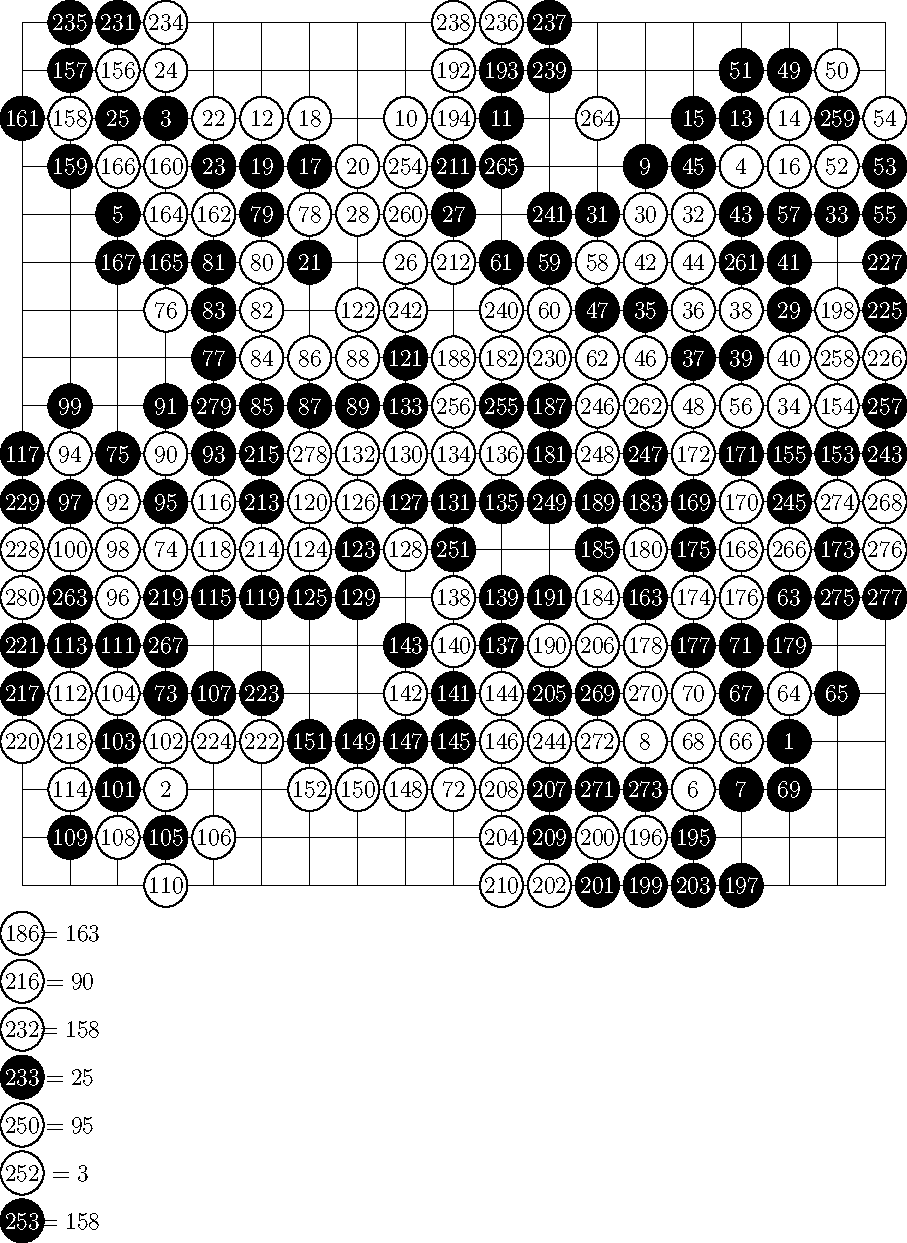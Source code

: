 size(16cm,0);
for(int i = 0; i<19; ++i) {
	draw((0,i)--(18,i), black+0.15mm);
	draw((i,0)--(i,18), black+0.15mm);
}
pair x1 = (3,3),x2 = (9,3),x3 = (15,3),x4 = (3,9),x5 = (9,9),x6 = (15,9),x7 = (3,15),x8 = (9,15),x9 = (15,15);
filldraw(circle(x1,0.1),black);
filldraw(circle(x2,0.1),black);
filldraw(circle(x3,0.1),black);
filldraw(circle(x4,0.1),black);
filldraw(circle(x5,0.1),black);
filldraw(circle(x6,0.1),black);
filldraw(circle(x7,0.1),black);
filldraw(circle(x8,0.1),black);
filldraw(circle(x9,0.1),black);

pair p1=(16, 3);
filldraw(circle(p1, 0.45), black);
label("$1$", p1, white);
pair p2=(3, 2);
filldraw(circle(p2, 0.45), white);
label("$2$", p2, black);
pair p3=(3, 16);
filldraw(circle(p3, 0.45), black);
label("$3$", p3, white);
pair p4=(15, 15);
filldraw(circle(p4, 0.45), white);
label("$4$", p4, black);
pair p5=(2, 14);
filldraw(circle(p5, 0.45), black);
label("$5$", p5, white);
pair p6=(14, 2);
filldraw(circle(p6, 0.45), white);
label("$6$", p6, black);
pair p7=(15, 2);
filldraw(circle(p7, 0.45), black);
label("$7$", p7, white);
pair p8=(13, 3);
filldraw(circle(p8, 0.45), white);
label("$8$", p8, black);
pair p9=(13, 15);
filldraw(circle(p9, 0.45), black);
label("$9$", p9, white);
pair p10=(8, 16);
filldraw(circle(p10, 0.45), white);
label("$10$", p10, black);
pair p11=(10, 16);
filldraw(circle(p11, 0.45), black);
label("$11$", p11, white);
pair p12=(5, 16);
filldraw(circle(p12, 0.45), white);
label("$12$", p12, black);
pair p13=(15, 16);
filldraw(circle(p13, 0.45), black);
label("$13$", p13, white);
pair p14=(16, 16);
filldraw(circle(p14, 0.45), white);
label("$14$", p14, black);
pair p15=(14, 16);
filldraw(circle(p15, 0.45), black);
label("$15$", p15, white);
pair p16=(16, 15);
filldraw(circle(p16, 0.45), white);
label("$16$", p16, black);
pair p17=(6, 15);
filldraw(circle(p17, 0.45), black);
label("$17$", p17, white);
pair p18=(6, 16);
filldraw(circle(p18, 0.45), white);
label("$18$", p18, black);
pair p19=(5, 15);
filldraw(circle(p19, 0.45), black);
label("$19$", p19, white);
pair p20=(7, 15);
filldraw(circle(p20, 0.45), white);
label("$20$", p20, black);
pair p21=(6, 13);
filldraw(circle(p21, 0.45), black);
label("$21$", p21, white);
pair p22=(4, 16);
filldraw(circle(p22, 0.45), white);
label("$22$", p22, black);
pair p23=(4, 15);
filldraw(circle(p23, 0.45), black);
label("$23$", p23, white);
pair p24=(3, 17);
filldraw(circle(p24, 0.45), white);
label("$24$", p24, black);
pair p25=(2, 16);
filldraw(circle(p25, 0.45), black);
label("$25$", p25, white);
pair p26=(8, 13);
filldraw(circle(p26, 0.45), white);
label("$26$", p26, black);
pair p27=(9, 14);
filldraw(circle(p27, 0.45), black);
label("$27$", p27, white);
pair p28=(7, 14);
filldraw(circle(p28, 0.45), white);
label("$28$", p28, black);
pair p29=(16, 12);
filldraw(circle(p29, 0.45), black);
label("$29$", p29, white);
pair p30=(13, 14);
filldraw(circle(p30, 0.45), white);
label("$30$", p30, black);
pair p31=(12, 14);
filldraw(circle(p31, 0.45), black);
label("$31$", p31, white);
pair p32=(14, 14);
filldraw(circle(p32, 0.45), white);
label("$32$", p32, black);
pair p33=(17, 14);
filldraw(circle(p33, 0.45), black);
label("$33$", p33, white);
pair p34=(16, 10);
filldraw(circle(p34, 0.45), white);
label("$34$", p34, black);
pair p35=(13, 12);
filldraw(circle(p35, 0.45), black);
label("$35$", p35, white);
pair p36=(14, 12);
filldraw(circle(p36, 0.45), white);
label("$36$", p36, black);
pair p37=(14, 11);
filldraw(circle(p37, 0.45), black);
label("$37$", p37, white);
pair p38=(15, 12);
filldraw(circle(p38, 0.45), white);
label("$38$", p38, black);
pair p39=(15, 11);
filldraw(circle(p39, 0.45), black);
label("$39$", p39, white);
pair p40=(16, 11);
filldraw(circle(p40, 0.45), white);
label("$40$", p40, black);
pair p41=(16, 13);
filldraw(circle(p41, 0.45), black);
label("$41$", p41, white);
pair p42=(13, 13);
filldraw(circle(p42, 0.45), white);
label("$42$", p42, black);
pair p43=(15, 14);
filldraw(circle(p43, 0.45), black);
label("$43$", p43, white);
pair p44=(14, 13);
filldraw(circle(p44, 0.45), white);
label("$44$", p44, black);
pair p45=(14, 15);
filldraw(circle(p45, 0.45), black);
label("$45$", p45, white);
pair p46=(13, 11);
filldraw(circle(p46, 0.45), white);
label("$46$", p46, black);
pair p47=(12, 12);
filldraw(circle(p47, 0.45), black);
label("$47$", p47, white);
pair p48=(14, 10);
filldraw(circle(p48, 0.45), white);
label("$48$", p48, black);
pair p49=(16, 17);
filldraw(circle(p49, 0.45), black);
label("$49$", p49, white);
pair p50=(17, 17);
filldraw(circle(p50, 0.45), white);
label("$50$", p50, black);
pair p51=(15, 17);
filldraw(circle(p51, 0.45), black);
label("$51$", p51, white);
pair p52=(17, 15);
filldraw(circle(p52, 0.45), white);
label("$52$", p52, black);
pair p53=(18, 15);
filldraw(circle(p53, 0.45), black);
label("$53$", p53, white);
pair p54=(18, 16);
filldraw(circle(p54, 0.45), white);
label("$54$", p54, black);
pair p55=(18, 14);
filldraw(circle(p55, 0.45), black);
label("$55$", p55, white);
pair p56=(15, 10);
filldraw(circle(p56, 0.45), white);
label("$56$", p56, black);
pair p57=(16, 14);
filldraw(circle(p57, 0.45), black);
label("$57$", p57, white);
pair p58=(12, 13);
filldraw(circle(p58, 0.45), white);
label("$58$", p58, black);
pair p59=(11, 13);
filldraw(circle(p59, 0.45), black);
label("$59$", p59, white);
pair p60=(11, 12);
filldraw(circle(p60, 0.45), white);
label("$60$", p60, black);
pair p61=(10, 13);
filldraw(circle(p61, 0.45), black);
label("$61$", p61, white);
pair p62=(12, 11);
filldraw(circle(p62, 0.45), white);
label("$62$", p62, black);
pair p63=(16, 6);
filldraw(circle(p63, 0.45), black);
label("$63$", p63, white);
pair p64=(16, 4);
filldraw(circle(p64, 0.45), white);
label("$64$", p64, black);
pair p65=(17, 4);
filldraw(circle(p65, 0.45), black);
label("$65$", p65, white);
pair p66=(15, 3);
filldraw(circle(p66, 0.45), white);
label("$66$", p66, black);
pair p67=(15, 4);
filldraw(circle(p67, 0.45), black);
label("$67$", p67, white);
pair p68=(14, 3);
filldraw(circle(p68, 0.45), white);
label("$68$", p68, black);
pair p69=(16, 2);
filldraw(circle(p69, 0.45), black);
label("$69$", p69, white);
pair p70=(14, 4);
filldraw(circle(p70, 0.45), white);
label("$70$", p70, black);
pair p71=(15, 5);
filldraw(circle(p71, 0.45), black);
label("$71$", p71, white);
pair p72=(9, 2);
filldraw(circle(p72, 0.45), white);
label("$72$", p72, black);
pair p73=(3, 4);
filldraw(circle(p73, 0.45), black);
label("$73$", p73, white);
pair p74=(3, 7);
filldraw(circle(p74, 0.45), white);
label("$74$", p74, black);
pair p75=(2, 9);
filldraw(circle(p75, 0.45), black);
label("$75$", p75, white);
pair p76=(3, 12);
filldraw(circle(p76, 0.45), white);
label("$76$", p76, black);
pair p77=(4, 11);
filldraw(circle(p77, 0.45), black);
label("$77$", p77, white);
pair p78=(6, 14);
filldraw(circle(p78, 0.45), white);
label("$78$", p78, black);
pair p79=(5, 14);
filldraw(circle(p79, 0.45), black);
label("$79$", p79, white);
pair p80=(5, 13);
filldraw(circle(p80, 0.45), white);
label("$80$", p80, black);
pair p81=(4, 13);
filldraw(circle(p81, 0.45), black);
label("$81$", p81, white);
pair p82=(5, 12);
filldraw(circle(p82, 0.45), white);
label("$82$", p82, black);
pair p83=(4, 12);
filldraw(circle(p83, 0.45), black);
label("$83$", p83, white);
pair p84=(5, 11);
filldraw(circle(p84, 0.45), white);
label("$84$", p84, black);
pair p85=(5, 10);
filldraw(circle(p85, 0.45), black);
label("$85$", p85, white);
pair p86=(6, 11);
filldraw(circle(p86, 0.45), white);
label("$86$", p86, black);
pair p87=(6, 10);
filldraw(circle(p87, 0.45), black);
label("$87$", p87, white);
pair p88=(7, 11);
filldraw(circle(p88, 0.45), white);
label("$88$", p88, black);
pair p89=(7, 10);
filldraw(circle(p89, 0.45), black);
label("$89$", p89, white);
pair p90=(3, 9);
filldraw(circle(p90, 0.45), white);
label("$90$", p90, black);
pair p91=(3, 10);
filldraw(circle(p91, 0.45), black);
label("$91$", p91, white);
pair p92=(2, 8);
filldraw(circle(p92, 0.45), white);
label("$92$", p92, black);
pair p93=(4, 9);
filldraw(circle(p93, 0.45), black);
label("$93$", p93, white);
pair p94=(1, 9);
filldraw(circle(p94, 0.45), white);
label("$94$", p94, black);
pair p95=(3, 8);
filldraw(circle(p95, 0.45), black);
label("$95$", p95, white);
pair p96=(2, 6);
filldraw(circle(p96, 0.45), white);
label("$96$", p96, black);
pair p97=(1, 8);
filldraw(circle(p97, 0.45), black);
label("$97$", p97, white);
pair p98=(2, 7);
filldraw(circle(p98, 0.45), white);
label("$98$", p98, black);
pair p99=(1, 10);
filldraw(circle(p99, 0.45), black);
label("$99$", p99, white);
pair p100=(1, 7);
filldraw(circle(p100, 0.45), white);
label("$100$", p100, black);
pair p101=(2, 2);
filldraw(circle(p101, 0.45), black);
label("$101$", p101, white);
pair p102=(3, 3);
filldraw(circle(p102, 0.45), white);
label("$102$", p102, black);
pair p103=(2, 3);
filldraw(circle(p103, 0.45), black);
label("$103$", p103, white);
pair p104=(2, 4);
filldraw(circle(p104, 0.45), white);
label("$104$", p104, black);
pair p105=(3, 1);
filldraw(circle(p105, 0.45), black);
label("$105$", p105, white);
pair p106=(4, 1);
filldraw(circle(p106, 0.45), white);
label("$106$", p106, black);
pair p107=(4, 4);
filldraw(circle(p107, 0.45), black);
label("$107$", p107, white);
pair p108=(2, 1);
filldraw(circle(p108, 0.45), white);
label("$108$", p108, black);
pair p109=(1, 1);
filldraw(circle(p109, 0.45), black);
label("$109$", p109, white);
pair p110=(3, 0);
filldraw(circle(p110, 0.45), white);
label("$110$", p110, black);
pair p111=(2, 5);
filldraw(circle(p111, 0.45), black);
label("$111$", p111, white);
pair p112=(1, 4);
filldraw(circle(p112, 0.45), white);
label("$112$", p112, black);
pair p113=(1, 5);
filldraw(circle(p113, 0.45), black);
label("$113$", p113, white);
pair p114=(1, 2);
filldraw(circle(p114, 0.45), white);
label("$114$", p114, black);
pair p115=(4, 6);
filldraw(circle(p115, 0.45), black);
label("$115$", p115, white);
pair p116=(4, 8);
filldraw(circle(p116, 0.45), white);
label("$116$", p116, black);
pair p117=(0, 9);
filldraw(circle(p117, 0.45), black);
label("$117$", p117, white);
pair p118=(4, 7);
filldraw(circle(p118, 0.45), white);
label("$118$", p118, black);
pair p119=(5, 6);
filldraw(circle(p119, 0.45), black);
label("$119$", p119, white);
pair p120=(6, 8);
filldraw(circle(p120, 0.45), white);
label("$120$", p120, black);
pair p121=(8, 11);
filldraw(circle(p121, 0.45), black);
label("$121$", p121, white);
pair p122=(7, 12);
filldraw(circle(p122, 0.45), white);
label("$122$", p122, black);
pair p123=(7, 7);
filldraw(circle(p123, 0.45), black);
label("$123$", p123, white);
pair p124=(6, 7);
filldraw(circle(p124, 0.45), white);
label("$124$", p124, black);
pair p125=(6, 6);
filldraw(circle(p125, 0.45), black);
label("$125$", p125, white);
pair p126=(7, 8);
filldraw(circle(p126, 0.45), white);
label("$126$", p126, black);
pair p127=(8, 8);
filldraw(circle(p127, 0.45), black);
label("$127$", p127, white);
pair p128=(8, 7);
filldraw(circle(p128, 0.45), white);
label("$128$", p128, black);
pair p129=(7, 6);
filldraw(circle(p129, 0.45), black);
label("$129$", p129, white);
pair p130=(8, 9);
filldraw(circle(p130, 0.45), white);
label("$130$", p130, black);
pair p131=(9, 8);
filldraw(circle(p131, 0.45), black);
label("$131$", p131, white);
pair p132=(7, 9);
filldraw(circle(p132, 0.45), white);
label("$132$", p132, black);
pair p133=(8, 10);
filldraw(circle(p133, 0.45), black);
label("$133$", p133, white);
pair p134=(9, 9);
filldraw(circle(p134, 0.45), white);
label("$134$", p134, black);
pair p135=(10, 8);
filldraw(circle(p135, 0.45), black);
label("$135$", p135, white);
pair p136=(10, 9);
filldraw(circle(p136, 0.45), white);
label("$136$", p136, black);
pair p137=(10, 5);
filldraw(circle(p137, 0.45), black);
label("$137$", p137, white);
pair p138=(9, 6);
filldraw(circle(p138, 0.45), white);
label("$138$", p138, black);
pair p139=(10, 6);
filldraw(circle(p139, 0.45), black);
label("$139$", p139, white);
pair p140=(9, 5);
filldraw(circle(p140, 0.45), white);
label("$140$", p140, black);
pair p141=(9, 4);
filldraw(circle(p141, 0.45), black);
label("$141$", p141, white);
pair p142=(8, 4);
filldraw(circle(p142, 0.45), white);
label("$142$", p142, black);
pair p143=(8, 5);
filldraw(circle(p143, 0.45), black);
label("$143$", p143, white);
pair p144=(10, 4);
filldraw(circle(p144, 0.45), white);
label("$144$", p144, black);
pair p145=(9, 3);
filldraw(circle(p145, 0.45), black);
label("$145$", p145, white);
pair p146=(10, 3);
filldraw(circle(p146, 0.45), white);
label("$146$", p146, black);
pair p147=(8, 3);
filldraw(circle(p147, 0.45), black);
label("$147$", p147, white);
pair p148=(8, 2);
filldraw(circle(p148, 0.45), white);
label("$148$", p148, black);
pair p149=(7, 3);
filldraw(circle(p149, 0.45), black);
label("$149$", p149, white);
pair p150=(7, 2);
filldraw(circle(p150, 0.45), white);
label("$150$", p150, black);
pair p151=(6, 3);
filldraw(circle(p151, 0.45), black);
label("$151$", p151, white);
pair p152=(6, 2);
filldraw(circle(p152, 0.45), white);
label("$152$", p152, black);
pair p153=(17, 9);
filldraw(circle(p153, 0.45), black);
label("$153$", p153, white);
pair p154=(17, 10);
filldraw(circle(p154, 0.45), white);
label("$154$", p154, black);
pair p155=(16, 9);
filldraw(circle(p155, 0.45), black);
label("$155$", p155, white);
pair p156=(2, 17);
filldraw(circle(p156, 0.45), white);
label("$156$", p156, black);
pair p157=(1, 17);
filldraw(circle(p157, 0.45), black);
label("$157$", p157, white);
pair p158=(1, 16);
filldraw(circle(p158, 0.45), white);
label("$158$", p158, black);
pair p159=(1, 15);
filldraw(circle(p159, 0.45), black);
label("$159$", p159, white);
pair p160=(3, 15);
filldraw(circle(p160, 0.45), white);
label("$160$", p160, black);
pair p161=(0, 16);
filldraw(circle(p161, 0.45), black);
label("$161$", p161, white);
pair p162=(4, 14);
filldraw(circle(p162, 0.45), white);
label("$162$", p162, black);
pair p163=(13, 6);
filldraw(circle(p163, 0.45), black);
label("$163$", p163, white);
pair p164=(3, 14);
filldraw(circle(p164, 0.45), white);
label("$164$", p164, black);
pair p165=(3, 13);
filldraw(circle(p165, 0.45), black);
label("$165$", p165, white);
pair p166=(2, 15);
filldraw(circle(p166, 0.45), white);
label("$166$", p166, black);
pair p167=(2, 13);
filldraw(circle(p167, 0.45), black);
label("$167$", p167, white);
pair p168=(15, 7);
filldraw(circle(p168, 0.45), white);
label("$168$", p168, black);
pair p169=(14, 8);
filldraw(circle(p169, 0.45), black);
label("$169$", p169, white);
pair p170=(15, 8);
filldraw(circle(p170, 0.45), white);
label("$170$", p170, black);
pair p171=(15, 9);
filldraw(circle(p171, 0.45), black);
label("$171$", p171, white);
pair p172=(14, 9);
filldraw(circle(p172, 0.45), white);
label("$172$", p172, black);
pair p173=(17, 7);
filldraw(circle(p173, 0.45), black);
label("$173$", p173, white);
pair p174=(14, 6);
filldraw(circle(p174, 0.45), white);
label("$174$", p174, black);
pair p175=(14, 7);
filldraw(circle(p175, 0.45), black);
label("$175$", p175, white);
pair p176=(15, 6);
filldraw(circle(p176, 0.45), white);
label("$176$", p176, black);
pair p177=(14, 5);
filldraw(circle(p177, 0.45), black);
label("$177$", p177, white);
pair p178=(13, 5);
filldraw(circle(p178, 0.45), white);
label("$178$", p178, black);
pair p179=(16, 5);
filldraw(circle(p179, 0.45), black);
label("$179$", p179, white);
pair p180=(13, 7);
filldraw(circle(p180, 0.45), white);
label("$180$", p180, black);
pair p181=(11, 9);
filldraw(circle(p181, 0.45), black);
label("$181$", p181, white);
pair p182=(10, 11);
filldraw(circle(p182, 0.45), white);
label("$182$", p182, black);
pair p183=(13, 8);
filldraw(circle(p183, 0.45), black);
label("$183$", p183, white);
pair p184=(12, 6);
filldraw(circle(p184, 0.45), white);
label("$184$", p184, black);
pair p185=(12, 7);
filldraw(circle(p185, 0.45), black);
label("$185$", p185, white);
filldraw(circle((0, -1),0.45), white);
label("$186$",(0, -1), black);
label("$=163$",(1, -1), black);
pair p187=(11, 10);
filldraw(circle(p187, 0.45), black);
label("$187$", p187, white);
pair p188=(9, 11);
filldraw(circle(p188, 0.45), white);
label("$188$", p188, black);
pair p189=(12, 8);
filldraw(circle(p189, 0.45), black);
label("$189$", p189, white);
pair p190=(11, 5);
filldraw(circle(p190, 0.45), white);
label("$190$", p190, black);
pair p191=(11, 6);
filldraw(circle(p191, 0.45), black);
label("$191$", p191, white);
pair p192=(9, 17);
filldraw(circle(p192, 0.45), white);
label("$192$", p192, black);
pair p193=(10, 17);
filldraw(circle(p193, 0.45), black);
label("$193$", p193, white);
pair p194=(9, 16);
filldraw(circle(p194, 0.45), white);
label("$194$", p194, black);
pair p195=(14, 1);
filldraw(circle(p195, 0.45), black);
label("$195$", p195, white);
pair p196=(13, 1);
filldraw(circle(p196, 0.45), white);
label("$196$", p196, black);
pair p197=(15, 0);
filldraw(circle(p197, 0.45), black);
label("$197$", p197, white);
pair p198=(17, 12);
filldraw(circle(p198, 0.45), white);
label("$198$", p198, black);
pair p199=(13, 0);
filldraw(circle(p199, 0.45), black);
label("$199$", p199, white);
pair p200=(12, 1);
filldraw(circle(p200, 0.45), white);
label("$200$", p200, black);
pair p201=(12, 0);
filldraw(circle(p201, 0.45), black);
label("$201$", p201, white);
pair p202=(11, 0);
filldraw(circle(p202, 0.45), white);
label("$202$", p202, black);
pair p203=(14, 0);
filldraw(circle(p203, 0.45), black);
label("$203$", p203, white);
pair p204=(10, 1);
filldraw(circle(p204, 0.45), white);
label("$204$", p204, black);
pair p205=(11, 4);
filldraw(circle(p205, 0.45), black);
label("$205$", p205, white);
pair p206=(12, 5);
filldraw(circle(p206, 0.45), white);
label("$206$", p206, black);
pair p207=(11, 2);
filldraw(circle(p207, 0.45), black);
label("$207$", p207, white);
pair p208=(10, 2);
filldraw(circle(p208, 0.45), white);
label("$208$", p208, black);
pair p209=(11, 1);
filldraw(circle(p209, 0.45), black);
label("$209$", p209, white);
pair p210=(10, 0);
filldraw(circle(p210, 0.45), white);
label("$210$", p210, black);
pair p211=(9, 15);
filldraw(circle(p211, 0.45), black);
label("$211$", p211, white);
pair p212=(9, 13);
filldraw(circle(p212, 0.45), white);
label("$212$", p212, black);
pair p213=(5, 8);
filldraw(circle(p213, 0.45), black);
label("$213$", p213, white);
pair p214=(5, 7);
filldraw(circle(p214, 0.45), white);
label("$214$", p214, black);
pair p215=(5, 9);
filldraw(circle(p215, 0.45), black);
label("$215$", p215, white);
filldraw(circle((0, -2),0.45), white);
label("$216$",(0, -2), black);
label("$=90$",(1, -2), black);
pair p217=(0, 4);
filldraw(circle(p217, 0.45), black);
label("$217$", p217, white);
pair p218=(1, 3);
filldraw(circle(p218, 0.45), white);
label("$218$", p218, black);
pair p219=(3, 6);
filldraw(circle(p219, 0.45), black);
label("$219$", p219, white);
pair p220=(0, 3);
filldraw(circle(p220, 0.45), white);
label("$220$", p220, black);
pair p221=(0, 5);
filldraw(circle(p221, 0.45), black);
label("$221$", p221, white);
pair p222=(5, 3);
filldraw(circle(p222, 0.45), white);
label("$222$", p222, black);
pair p223=(5, 4);
filldraw(circle(p223, 0.45), black);
label("$223$", p223, white);
pair p224=(4, 3);
filldraw(circle(p224, 0.45), white);
label("$224$", p224, black);
pair p225=(18, 12);
filldraw(circle(p225, 0.45), black);
label("$225$", p225, white);
pair p226=(18, 11);
filldraw(circle(p226, 0.45), white);
label("$226$", p226, black);
pair p227=(18, 13);
filldraw(circle(p227, 0.45), black);
label("$227$", p227, white);
pair p228=(0, 7);
filldraw(circle(p228, 0.45), white);
label("$228$", p228, black);
pair p229=(0, 8);
filldraw(circle(p229, 0.45), black);
label("$229$", p229, white);
pair p230=(11, 11);
filldraw(circle(p230, 0.45), white);
label("$230$", p230, black);
pair p231=(2, 18);
filldraw(circle(p231, 0.45), black);
label("$231$", p231, white);
filldraw(circle((0, -3),0.45), white);
label("$232$",(0, -3), black);
label("$=158$",(1, -3), black);
filldraw(circle((0, -4),0.45), black);
label("$233$",(0, -4), white);
label("$=25$",(1, -4), black);
pair p234=(3, 18);
filldraw(circle(p234, 0.45), white);
label("$234$", p234, black);
pair p235=(1, 18);
filldraw(circle(p235, 0.45), black);
label("$235$", p235, white);
pair p236=(10, 18);
filldraw(circle(p236, 0.45), white);
label("$236$", p236, black);
pair p237=(11, 18);
filldraw(circle(p237, 0.45), black);
label("$237$", p237, white);
pair p238=(9, 18);
filldraw(circle(p238, 0.45), white);
label("$238$", p238, black);
pair p239=(11, 17);
filldraw(circle(p239, 0.45), black);
label("$239$", p239, white);
pair p240=(10, 12);
filldraw(circle(p240, 0.45), white);
label("$240$", p240, black);
pair p241=(11, 14);
filldraw(circle(p241, 0.45), black);
label("$241$", p241, white);
pair p242=(8, 12);
filldraw(circle(p242, 0.45), white);
label("$242$", p242, black);
pair p243=(18, 9);
filldraw(circle(p243, 0.45), black);
label("$243$", p243, white);
pair p244=(11, 3);
filldraw(circle(p244, 0.45), white);
label("$244$", p244, black);
pair p245=(16, 8);
filldraw(circle(p245, 0.45), black);
label("$245$", p245, white);
pair p246=(12, 10);
filldraw(circle(p246, 0.45), white);
label("$246$", p246, black);
pair p247=(13, 9);
filldraw(circle(p247, 0.45), black);
label("$247$", p247, white);
pair p248=(12, 9);
filldraw(circle(p248, 0.45), white);
label("$248$", p248, black);
pair p249=(11, 8);
filldraw(circle(p249, 0.45), black);
label("$249$", p249, white);
filldraw(circle((0, -5),0.45), white);
label("$250$",(0, -5), black);
label("$=95$",(1, -5), black);
pair p251=(9, 7);
filldraw(circle(p251, 0.45), black);
label("$251$", p251, white);
filldraw(circle((0, -6),0.45), white);
label("$252$",(0, -6), black);
label("$=3$",(1, -6), black);
filldraw(circle((0, -7),0.45), black);
label("$253$",(0, -7), white);
label("$=158$",(1, -7), black);
pair p254=(8, 15);
filldraw(circle(p254, 0.45), white);
label("$254$", p254, black);
pair p255=(10, 10);
filldraw(circle(p255, 0.45), black);
label("$255$", p255, white);
pair p256=(9, 10);
filldraw(circle(p256, 0.45), white);
label("$256$", p256, black);
pair p257=(18, 10);
filldraw(circle(p257, 0.45), black);
label("$257$", p257, white);
pair p258=(17, 11);
filldraw(circle(p258, 0.45), white);
label("$258$", p258, black);
pair p259=(17, 16);
filldraw(circle(p259, 0.45), black);
label("$259$", p259, white);
pair p260=(8, 14);
filldraw(circle(p260, 0.45), white);
label("$260$", p260, black);
pair p261=(15, 13);
filldraw(circle(p261, 0.45), black);
label("$261$", p261, white);
pair p262=(13, 10);
filldraw(circle(p262, 0.45), white);
label("$262$", p262, black);
pair p263=(1, 6);
filldraw(circle(p263, 0.45), black);
label("$263$", p263, white);
pair p264=(12, 16);
filldraw(circle(p264, 0.45), white);
label("$264$", p264, black);
pair p265=(10, 15);
filldraw(circle(p265, 0.45), black);
label("$265$", p265, white);
pair p266=(16, 7);
filldraw(circle(p266, 0.45), white);
label("$266$", p266, black);
pair p267=(3, 5);
filldraw(circle(p267, 0.45), black);
label("$267$", p267, white);
pair p268=(18, 8);
filldraw(circle(p268, 0.45), white);
label("$268$", p268, black);
pair p269=(12, 4);
filldraw(circle(p269, 0.45), black);
label("$269$", p269, white);
pair p270=(13, 4);
filldraw(circle(p270, 0.45), white);
label("$270$", p270, black);
pair p271=(12, 2);
filldraw(circle(p271, 0.45), black);
label("$271$", p271, white);
pair p272=(12, 3);
filldraw(circle(p272, 0.45), white);
label("$272$", p272, black);
pair p273=(13, 2);
filldraw(circle(p273, 0.45), black);
label("$273$", p273, white);
pair p274=(17, 8);
filldraw(circle(p274, 0.45), white);
label("$274$", p274, black);
pair p275=(17, 6);
filldraw(circle(p275, 0.45), black);
label("$275$", p275, white);
pair p276=(18, 7);
filldraw(circle(p276, 0.45), white);
label("$276$", p276, black);
pair p277=(18, 6);
filldraw(circle(p277, 0.45), black);
label("$277$", p277, white);
pair p278=(6, 9);
filldraw(circle(p278, 0.45), white);
label("$278$", p278, black);
pair p279=(4, 10);
filldraw(circle(p279, 0.45), black);
label("$279$", p279, white);
pair p280=(0, 6);
filldraw(circle(p280, 0.45), white);
label("$280$", p280, black);
